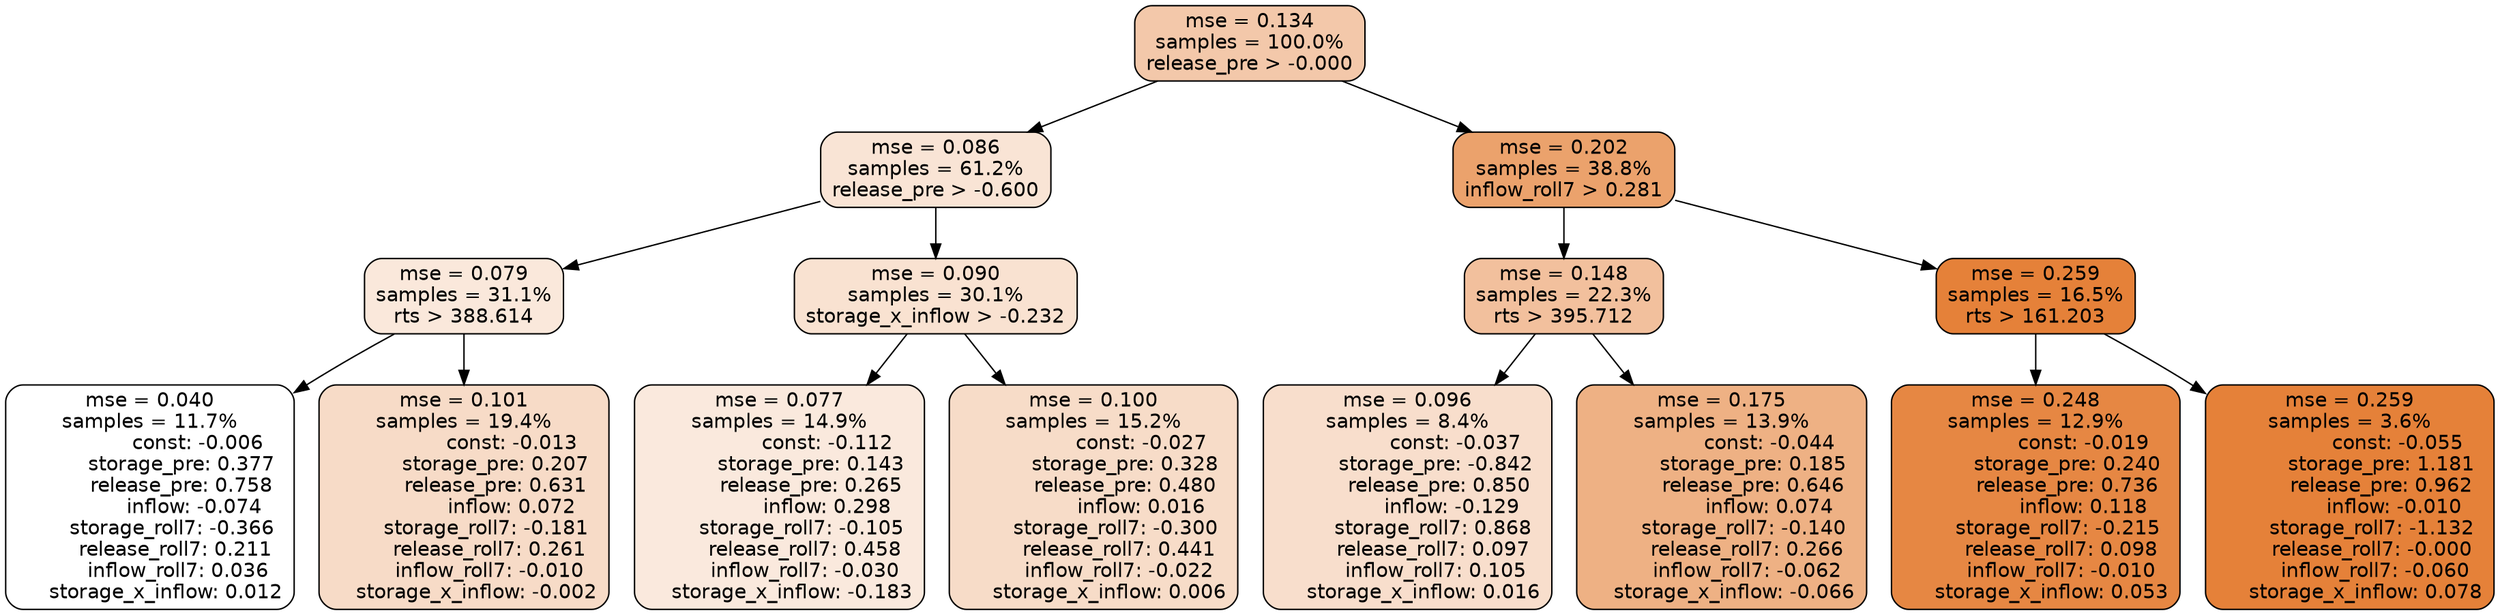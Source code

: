 digraph tree {
node [shape=rectangle, style="filled, rounded", color="black", fontname=helvetica] ;
edge [fontname=helvetica] ;
	"0" [label="mse = 0.134
samples = 100.0%
release_pre > -0.000", fillcolor="#f3c8aa"]
	"1" [label="mse = 0.086
samples = 61.2%
release_pre > -0.600", fillcolor="#f9e4d5"]
	"8" [label="mse = 0.202
samples = 38.8%
inflow_roll7 > 0.281", fillcolor="#eba26c"]
	"5" [label="mse = 0.079
samples = 31.1%
rts > 388.614", fillcolor="#fae8db"]
	"2" [label="mse = 0.090
samples = 30.1%
storage_x_inflow > -0.232", fillcolor="#f9e2d1"]
	"9" [label="mse = 0.148
samples = 22.3%
rts > 395.712", fillcolor="#f2c09d"]
	"12" [label="mse = 0.259
samples = 16.5%
rts > 161.203", fillcolor="#e58139"]
	"7" [label="mse = 0.040
samples = 11.7%
               const: -0.006
          storage_pre: 0.377
          release_pre: 0.758
              inflow: -0.074
       storage_roll7: -0.366
        release_roll7: 0.211
         inflow_roll7: 0.036
     storage_x_inflow: 0.012", fillcolor="#ffffff"]
	"6" [label="mse = 0.101
samples = 19.4%
               const: -0.013
          storage_pre: 0.207
          release_pre: 0.631
               inflow: 0.072
       storage_roll7: -0.181
        release_roll7: 0.261
        inflow_roll7: -0.010
    storage_x_inflow: -0.002", fillcolor="#f7dbc7"]
	"3" [label="mse = 0.077
samples = 14.9%
               const: -0.112
          storage_pre: 0.143
          release_pre: 0.265
               inflow: 0.298
       storage_roll7: -0.105
        release_roll7: 0.458
        inflow_roll7: -0.030
    storage_x_inflow: -0.183", fillcolor="#fae9dd"]
	"4" [label="mse = 0.100
samples = 15.2%
               const: -0.027
          storage_pre: 0.328
          release_pre: 0.480
               inflow: 0.016
       storage_roll7: -0.300
        release_roll7: 0.441
        inflow_roll7: -0.022
     storage_x_inflow: 0.006", fillcolor="#f7dcc8"]
	"11" [label="mse = 0.096
samples = 8.4%
               const: -0.037
         storage_pre: -0.842
          release_pre: 0.850
              inflow: -0.129
        storage_roll7: 0.868
        release_roll7: 0.097
         inflow_roll7: 0.105
     storage_x_inflow: 0.016", fillcolor="#f8decc"]
	"10" [label="mse = 0.175
samples = 13.9%
               const: -0.044
          storage_pre: 0.185
          release_pre: 0.646
               inflow: 0.074
       storage_roll7: -0.140
        release_roll7: 0.266
        inflow_roll7: -0.062
    storage_x_inflow: -0.066", fillcolor="#eeb184"]
	"13" [label="mse = 0.248
samples = 12.9%
               const: -0.019
          storage_pre: 0.240
          release_pre: 0.736
               inflow: 0.118
       storage_roll7: -0.215
        release_roll7: 0.098
        inflow_roll7: -0.010
     storage_x_inflow: 0.053", fillcolor="#e68743"]
	"14" [label="mse = 0.259
samples = 3.6%
               const: -0.055
          storage_pre: 1.181
          release_pre: 0.962
              inflow: -0.010
       storage_roll7: -1.132
       release_roll7: -0.000
        inflow_roll7: -0.060
     storage_x_inflow: 0.078", fillcolor="#e58139"]

	"0" -> "1"
	"0" -> "8"
	"1" -> "2"
	"1" -> "5"
	"8" -> "9"
	"8" -> "12"
	"5" -> "6"
	"5" -> "7"
	"2" -> "3"
	"2" -> "4"
	"9" -> "10"
	"9" -> "11"
	"12" -> "13"
	"12" -> "14"
}